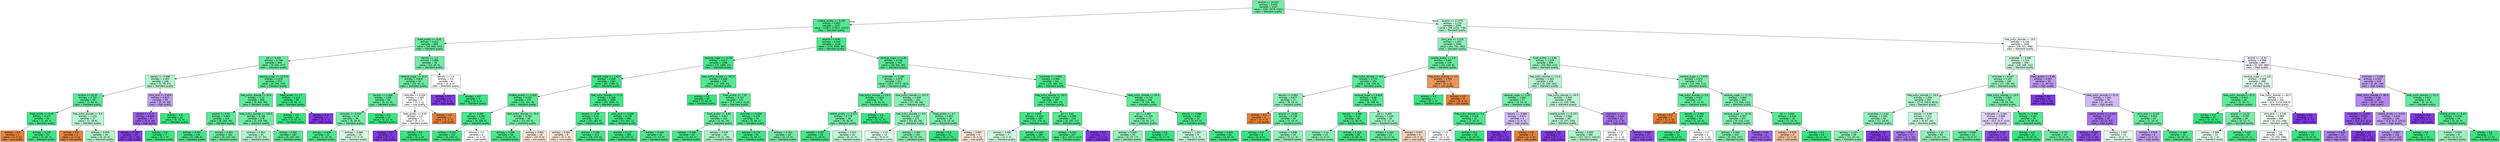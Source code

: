 digraph Tree {
node [shape=box, style="filled", color="black", fontname="helvetica"] ;
edge [fontname="helvetica"] ;
0 [label="alcohol <= 10.625\nentropy = 0.935\nsamples = 5197\nvalue = [197, 3979, 1021]\nclass = Standard quality", fillcolor="#73eda6"] ;
1 [label="volatile_acidity <= 0.233\nentropy = 0.653\nsamples = 3107\nvalue = [138.0, 2726.0, 243.0]\nclass = Standard quality", fillcolor="#53e892"] ;
0 -> 1 [labeldistance=2.5, labelangle=45, headlabel="True"] ;
2 [label="fixed_acidity <= 8.45\nentropy = 0.812\nsamples = 859\nvalue = [18, 690, 151]\nclass = Standard quality", fillcolor="#68eb9f"] ;
1 -> 2 ;
3 [label="pH <= 3.025\nentropy = 0.766\nsamples = 800\nvalue = [8, 645, 147]\nclass = Standard quality", fillcolor="#68eb9f"] ;
2 -> 3 ;
4 [label="density <= 0.998\nentropy = 1.054\nsamples = 128\nvalue = [2, 79, 47]\nclass = Standard quality", fillcolor="#b1f5cd"] ;
3 -> 4 ;
5 [label="alcohol <= 10.35\nentropy = 0.702\nsamples = 69\nvalue = [2, 59, 8]\nclass = Standard quality", fillcolor="#59e996"] ;
4 -> 5 ;
6 [label="fixed_acidity <= 6.05\nentropy = 0.371\nsamples = 52\nvalue = [1, 49, 2]\nclass = Standard quality", fillcolor="#45e789"] ;
5 -> 6 ;
7 [label="entropy = 0.0\nsamples = 1\nvalue = [1, 0, 0]\nclass = Low quality", fillcolor="#e58139"] ;
6 -> 7 ;
8 [label="entropy = 0.239\nsamples = 51\nvalue = [0, 49, 2]\nclass = Standard quality", fillcolor="#41e686"] ;
6 -> 8 ;
9 [label="free_sulfur_dioxide <= 9.0\nentropy = 1.221\nsamples = 17\nvalue = [1, 10, 6]\nclass = Standard quality", fillcolor="#b7f6d1"] ;
5 -> 9 ;
10 [label="entropy = 0.0\nsamples = 1\nvalue = [1, 0, 0]\nclass = Low quality", fillcolor="#e58139"] ;
9 -> 10 ;
11 [label="entropy = 0.954\nsamples = 16\nvalue = [0, 10, 6]\nclass = Standard quality", fillcolor="#b0f5cd"] ;
9 -> 11 ;
12 [label="citric_acid <= 0.435\nentropy = 0.924\nsamples = 59\nvalue = [0, 20, 39]\nclass = High quality", fillcolor="#c29ff2"] ;
4 -> 12 ;
13 [label="alcohol <= 9.15\nentropy = 0.658\nsamples = 47\nvalue = [0, 8, 39]\nclass = High quality", fillcolor="#9b62ea"] ;
12 -> 13 ;
14 [label="entropy = 0.169\nsamples = 40\nvalue = [0, 1, 39]\nclass = High quality", fillcolor="#843ee6"] ;
13 -> 14 ;
15 [label="entropy = 0.0\nsamples = 7\nvalue = [0, 7, 0]\nclass = Standard quality", fillcolor="#39e581"] ;
13 -> 15 ;
16 [label="entropy = 0.0\nsamples = 12\nvalue = [0, 12, 0]\nclass = Standard quality", fillcolor="#39e581"] ;
12 -> 16 ;
17 [label="residual_sugar <= 15.575\nentropy = 0.678\nsamples = 672\nvalue = [6, 566, 100]\nclass = Standard quality", fillcolor="#5eea98"] ;
3 -> 17 ;
18 [label="free_sulfur_dioxide <= 39.5\nentropy = 0.72\nsamples = 606\nvalue = [6, 501, 99]\nclass = Standard quality", fillcolor="#62ea9b"] ;
17 -> 18 ;
19 [label="alcohol <= 9.95\nentropy = 0.663\nsamples = 328\nvalue = [6, 282, 40]\nclass = Standard quality", fillcolor="#59e995"] ;
18 -> 19 ;
20 [label="entropy = 0.351\nsamples = 146\nvalue = [2, 138, 6]\nclass = Standard quality", fillcolor="#44e688"] ;
19 -> 20 ;
21 [label="entropy = 0.841\nsamples = 182\nvalue = [4, 144, 34]\nclass = Standard quality", fillcolor="#6ceca1"] ;
19 -> 21 ;
22 [label="total_sulfur_dioxide <= 145.5\nentropy = 0.746\nsamples = 278\nvalue = [0, 219, 59]\nclass = Standard quality", fillcolor="#6eeca3"] ;
18 -> 22 ;
23 [label="entropy = 0.953\nsamples = 91\nvalue = [0, 57, 34]\nclass = Standard quality", fillcolor="#aff5cc"] ;
22 -> 23 ;
24 [label="entropy = 0.567\nsamples = 187\nvalue = [0, 162, 25]\nclass = Standard quality", fillcolor="#58e994"] ;
22 -> 24 ;
25 [label="fixed_acidity <= 7.7\nentropy = 0.113\nsamples = 66\nvalue = [0, 65, 1]\nclass = Standard quality", fillcolor="#3ce583"] ;
17 -> 25 ;
26 [label="entropy = 0.0\nsamples = 65\nvalue = [0, 65, 0]\nclass = Standard quality", fillcolor="#39e581"] ;
25 -> 26 ;
27 [label="entropy = 0.0\nsamples = 1\nvalue = [0, 0, 1]\nclass = High quality", fillcolor="#8139e5"] ;
25 -> 27 ;
28 [label="density <= 1.0\nentropy = 0.995\nsamples = 59\nvalue = [10, 45, 4]\nclass = Standard quality", fillcolor="#72eca5"] ;
2 -> 28 ;
29 [label="residual_sugar <= 10.9\nentropy = 0.828\nsamples = 53\nvalue = [10, 42, 1]\nclass = Standard quality", fillcolor="#6ceca1"] ;
28 -> 29 ;
30 [label="density <= 0.996\nentropy = 0.68\nsamples = 50\nvalue = [9, 41, 0]\nclass = Standard quality", fillcolor="#64eb9d"] ;
29 -> 30 ;
31 [label="chlorides <= 0.043\nentropy = 0.79\nsamples = 38\nvalue = [9, 29, 0]\nclass = Standard quality", fillcolor="#76eda8"] ;
30 -> 31 ;
32 [label="entropy = 0.439\nsamples = 22\nvalue = [2, 20, 0]\nclass = Standard quality", fillcolor="#4de88e"] ;
31 -> 32 ;
33 [label="entropy = 0.989\nsamples = 16\nvalue = [7, 9, 0]\nclass = Standard quality", fillcolor="#d3f9e3"] ;
31 -> 33 ;
34 [label="entropy = 0.0\nsamples = 12\nvalue = [0, 12, 0]\nclass = Standard quality", fillcolor="#39e581"] ;
30 -> 34 ;
35 [label="chlorides <= 0.034\nentropy = 1.585\nsamples = 3\nvalue = [1, 1, 1]\nclass = Low quality", fillcolor="#ffffff"] ;
29 -> 35 ;
36 [label="fixed_acidity <= 9.25\nentropy = 1.0\nsamples = 2\nvalue = [0, 1, 1]\nclass = Standard quality", fillcolor="#ffffff"] ;
35 -> 36 ;
37 [label="entropy = 0.0\nsamples = 1\nvalue = [0, 0, 1]\nclass = High quality", fillcolor="#8139e5"] ;
36 -> 37 ;
38 [label="entropy = 0.0\nsamples = 1\nvalue = [0, 1, 0]\nclass = Standard quality", fillcolor="#39e581"] ;
36 -> 38 ;
39 [label="entropy = 0.0\nsamples = 1\nvalue = [1, 0, 0]\nclass = Low quality", fillcolor="#e58139"] ;
35 -> 39 ;
40 [label="density <= 1.0\nentropy = 1.0\nsamples = 6\nvalue = [0, 3, 3]\nclass = Standard quality", fillcolor="#ffffff"] ;
28 -> 40 ;
41 [label="entropy = 0.0\nsamples = 3\nvalue = [0, 0, 3]\nclass = High quality", fillcolor="#8139e5"] ;
40 -> 41 ;
42 [label="entropy = 0.0\nsamples = 3\nvalue = [0, 3, 0]\nclass = Standard quality", fillcolor="#39e581"] ;
40 -> 42 ;
43 [label="alcohol <= 9.85\nentropy = 0.544\nsamples = 2248\nvalue = [120, 2036, 92]\nclass = Standard quality", fillcolor="#4de88e"] ;
1 -> 43 ;
44 [label="residual_sugar <= 13.05\nentropy = 0.413\nsamples = 1496\nvalue = [74, 1395, 27]\nclass = Standard quality", fillcolor="#47e78a"] ;
43 -> 44 ;
45 [label="residual_sugar <= 1.625\nentropy = 0.349\nsamples = 1260\nvalue = [67, 1186, 7]\nclass = Standard quality", fillcolor="#45e789"] ;
44 -> 45 ;
46 [label="volatile_acidity <= 0.425\nentropy = 0.535\nsamples = 172\nvalue = [21, 151, 0]\nclass = Standard quality", fillcolor="#55e993"] ;
45 -> 46 ;
47 [label="pH <= 3.495\nentropy = 0.362\nsamples = 116\nvalue = [8, 108, 0]\nclass = Standard quality", fillcolor="#48e78a"] ;
46 -> 47 ;
48 [label="entropy = 0.301\nsamples = 112\nvalue = [6, 106, 0]\nclass = Standard quality", fillcolor="#44e688"] ;
47 -> 48 ;
49 [label="entropy = 1.0\nsamples = 4\nvalue = [2, 2, 0]\nclass = Low quality", fillcolor="#ffffff"] ;
47 -> 49 ;
50 [label="total_sulfur_dioxide <= 70.0\nentropy = 0.782\nsamples = 56\nvalue = [13, 43, 0]\nclass = Standard quality", fillcolor="#75eda7"] ;
46 -> 50 ;
51 [label="entropy = 0.398\nsamples = 38\nvalue = [3, 35, 0]\nclass = Standard quality", fillcolor="#4ae78c"] ;
50 -> 51 ;
52 [label="entropy = 0.991\nsamples = 18\nvalue = [10, 8, 0]\nclass = Low quality", fillcolor="#fae6d7"] ;
50 -> 52 ;
53 [label="free_sulfur_dioxide <= 27.5\nentropy = 0.308\nsamples = 1088\nvalue = [46, 1035, 7]\nclass = Standard quality", fillcolor="#43e687"] ;
45 -> 53 ;
54 [label="alcohol <= 8.95\nentropy = 0.43\nsamples = 522\nvalue = [33, 483, 6]\nclass = Standard quality", fillcolor="#49e78b"] ;
53 -> 54 ;
55 [label="entropy = 0.991\nsamples = 9\nvalue = [5, 4, 0]\nclass = Low quality", fillcolor="#fae6d7"] ;
54 -> 55 ;
56 [label="entropy = 0.396\nsamples = 513\nvalue = [28, 479, 6]\nclass = Standard quality", fillcolor="#47e78a"] ;
54 -> 56 ;
57 [label="citric_acid <= 0.505\nentropy = 0.176\nsamples = 566\nvalue = [13, 552, 1]\nclass = Standard quality", fillcolor="#3ee684"] ;
53 -> 57 ;
58 [label="entropy = 0.117\nsamples = 485\nvalue = [6, 478, 1]\nclass = Standard quality", fillcolor="#3ce583"] ;
57 -> 58 ;
59 [label="entropy = 0.424\nsamples = 81\nvalue = [7, 74, 0]\nclass = Standard quality", fillcolor="#4ce78d"] ;
57 -> 59 ;
60 [label="total_sulfur_dioxide <= 161.5\nentropy = 0.608\nsamples = 236\nvalue = [7, 209, 20]\nclass = Standard quality", fillcolor="#52e891"] ;
44 -> 60 ;
61 [label="entropy = 0.0\nsamples = 64\nvalue = [0, 64, 0]\nclass = Standard quality", fillcolor="#39e581"] ;
60 -> 61 ;
62 [label="fixed_acidity <= 7.35\nentropy = 0.757\nsamples = 172\nvalue = [7.0, 145.0, 20.0]\nclass = Standard quality", fillcolor="#5cea97"] ;
60 -> 62 ;
63 [label="fixed_acidity <= 6.85\nentropy = 0.827\nsamples = 102\nvalue = [2, 81, 19]\nclass = Standard quality", fillcolor="#6beca1"] ;
62 -> 63 ;
64 [label="entropy = 0.366\nsamples = 53\nvalue = [2, 50, 1]\nclass = Standard quality", fillcolor="#45e788"] ;
63 -> 64 ;
65 [label="entropy = 0.949\nsamples = 49\nvalue = [0, 31, 18]\nclass = Standard quality", fillcolor="#acf4ca"] ;
63 -> 65 ;
66 [label="chlorides <= 0.058\nentropy = 0.478\nsamples = 70\nvalue = [5, 64, 1]\nclass = Standard quality", fillcolor="#4be78d"] ;
62 -> 66 ;
67 [label="entropy = 0.274\nsamples = 52\nvalue = [1, 50, 1]\nclass = Standard quality", fillcolor="#41e686"] ;
66 -> 67 ;
68 [label="entropy = 0.764\nsamples = 18\nvalue = [4, 14, 0]\nclass = Standard quality", fillcolor="#72eca5"] ;
66 -> 68 ;
69 [label="residual_sugar <= 1.85\nentropy = 0.748\nsamples = 752\nvalue = [46, 641, 65]\nclass = Standard quality", fillcolor="#59e995"] ;
43 -> 69 ;
70 [label="sulphates <= 0.465\nentropy = 1.076\nsamples = 211\nvalue = [26.0, 157.0, 28.0]\nclass = Standard quality", fillcolor="#73eda6"] ;
69 -> 70 ;
71 [label="free_sulfur_dioxide <= 25.5\nentropy = 0.554\nsamples = 70\nvalue = [9, 61, 0]\nclass = Standard quality", fillcolor="#56e994"] ;
70 -> 71 ;
72 [label="volatile_acidity <= 0.315\nentropy = 0.779\nsamples = 39\nvalue = [9, 30, 0]\nclass = Standard quality", fillcolor="#74eda7"] ;
71 -> 72 ;
73 [label="entropy = 0.297\nsamples = 19\nvalue = [1, 18, 0]\nclass = Standard quality", fillcolor="#44e688"] ;
72 -> 73 ;
74 [label="entropy = 0.971\nsamples = 20\nvalue = [8, 12, 0]\nclass = Standard quality", fillcolor="#bdf6d5"] ;
72 -> 74 ;
75 [label="entropy = 0.0\nsamples = 31\nvalue = [0, 31, 0]\nclass = Standard quality", fillcolor="#39e581"] ;
71 -> 75 ;
76 [label="total_sulfur_dioxide <= 151.0\nentropy = 1.209\nsamples = 141\nvalue = [17, 96, 28]\nclass = Standard quality", fillcolor="#88efb3"] ;
70 -> 76 ;
77 [label="free_sulfur_dioxide <= 9.5\nentropy = 1.207\nsamples = 121\nvalue = [12, 81, 28]\nclass = Standard quality", fillcolor="#8ef0b7"] ;
76 -> 77 ;
78 [label="entropy = 1.53\nsamples = 18\nvalue = [6, 8, 4]\nclass = Standard quality", fillcolor="#defbea"] ;
77 -> 78 ;
79 [label="entropy = 1.081\nsamples = 103\nvalue = [6, 73, 24]\nclass = Standard quality", fillcolor="#84efb1"] ;
77 -> 79 ;
80 [label="fixed_acidity <= 6.7\nentropy = 0.811\nsamples = 20\nvalue = [5, 15, 0]\nclass = Standard quality", fillcolor="#7beeab"] ;
76 -> 80 ;
81 [label="entropy = 0.0\nsamples = 11\nvalue = [0, 11, 0]\nclass = Standard quality", fillcolor="#39e581"] ;
80 -> 81 ;
82 [label="entropy = 0.991\nsamples = 9\nvalue = [5, 4, 0]\nclass = Low quality", fillcolor="#fae6d7"] ;
80 -> 82 ;
83 [label="sulphates <= 0.635\nentropy = 0.584\nsamples = 541\nvalue = [20, 484, 37]\nclass = Standard quality", fillcolor="#4fe88f"] ;
69 -> 83 ;
84 [label="free_sulfur_dioxide <= 26.5\nentropy = 0.507\nsamples = 397\nvalue = [17, 363, 17]\nclass = Standard quality", fillcolor="#4be78c"] ;
83 -> 84 ;
85 [label="pH <= 3.015\nentropy = 0.323\nsamples = 187\nvalue = [11, 176, 0]\nclass = Standard quality", fillcolor="#45e789"] ;
84 -> 85 ;
86 [label="entropy = 0.985\nsamples = 7\nvalue = [3, 4, 0]\nclass = Standard quality", fillcolor="#cef8e0"] ;
85 -> 86 ;
87 [label="entropy = 0.262\nsamples = 180\nvalue = [8, 172, 0]\nclass = Standard quality", fillcolor="#42e687"] ;
85 -> 87 ;
88 [label="pH <= 3.61\nentropy = 0.589\nsamples = 210\nvalue = [6, 187, 17]\nclass = Standard quality", fillcolor="#51e890"] ;
84 -> 88 ;
89 [label="entropy = 0.543\nsamples = 207\nvalue = [6.0, 187.0, 14.0]\nclass = Standard quality", fillcolor="#4ee88e"] ;
88 -> 89 ;
90 [label="entropy = 0.0\nsamples = 3\nvalue = [0, 0, 3]\nclass = High quality", fillcolor="#8139e5"] ;
88 -> 90 ;
91 [label="total_sulfur_dioxide <= 55.5\nentropy = 0.723\nsamples = 144\nvalue = [3, 121, 20]\nclass = Standard quality", fillcolor="#5eea98"] ;
83 -> 91 ;
92 [label="pH <= 3.385\nentropy = 0.794\nsamples = 71\nvalue = [0, 54, 17]\nclass = Standard quality", fillcolor="#77eda9"] ;
91 -> 92 ;
93 [label="entropy = 0.899\nsamples = 54\nvalue = [0, 37, 17]\nclass = Standard quality", fillcolor="#94f1bb"] ;
92 -> 93 ;
94 [label="entropy = 0.0\nsamples = 17\nvalue = [0, 17, 0]\nclass = Standard quality", fillcolor="#39e581"] ;
92 -> 94 ;
95 [label="density <= 0.994\nentropy = 0.492\nsamples = 73\nvalue = [3, 67, 3]\nclass = Standard quality", fillcolor="#4ae78c"] ;
91 -> 95 ;
96 [label="entropy = 1.352\nsamples = 9\nvalue = [1, 5, 3]\nclass = Standard quality", fillcolor="#bdf6d5"] ;
95 -> 96 ;
97 [label="entropy = 0.201\nsamples = 64\nvalue = [2, 62, 0]\nclass = Standard quality", fillcolor="#3fe685"] ;
95 -> 97 ;
98 [label="alcohol <= 11.575\nentropy = 1.119\nsamples = 2090\nvalue = [59, 1253, 778]\nclass = Standard quality", fillcolor="#b7f6d1"] ;
0 -> 98 [labeldistance=2.5, labelangle=-45, headlabel="False"] ;
99 [label="citric_acid <= 0.225\nentropy = 1.057\nsamples = 1055\nvalue = [41, 732, 282]\nclass = Standard quality", fillcolor="#8cf0b6"] ;
98 -> 99 ;
100 [label="volatile_acidity <= 1.0\nentropy = 0.857\nsamples = 159\nvalue = [22, 129, 8]\nclass = Standard quality", fillcolor="#64eb9d"] ;
99 -> 100 ;
101 [label="free_sulfur_dioxide <= 8.5\nentropy = 0.774\nsamples = 152\nvalue = [16, 128, 8]\nclass = Standard quality", fillcolor="#5cea97"] ;
100 -> 101 ;
102 [label="density <= 0.992\nentropy = 0.877\nsamples = 27\nvalue = [8, 19, 0]\nclass = Standard quality", fillcolor="#8cf0b6"] ;
101 -> 102 ;
103 [label="entropy = 0.0\nsamples = 3\nvalue = [3, 0, 0]\nclass = Low quality", fillcolor="#e58139"] ;
102 -> 103 ;
104 [label="alcohol <= 10.85\nentropy = 0.738\nsamples = 24\nvalue = [5, 19, 0]\nclass = Standard quality", fillcolor="#6deca2"] ;
102 -> 104 ;
105 [label="entropy = 0.0\nsamples = 8\nvalue = [0, 8, 0]\nclass = Standard quality", fillcolor="#39e581"] ;
104 -> 105 ;
106 [label="entropy = 0.896\nsamples = 16\nvalue = [5, 11, 0]\nclass = Standard quality", fillcolor="#93f1ba"] ;
104 -> 106 ;
107 [label="residual_sugar <= 3.825\nentropy = 0.68\nsamples = 125\nvalue = [8, 109, 8]\nclass = Standard quality", fillcolor="#54e992"] ;
101 -> 107 ;
108 [label="density <= 0.991\nentropy = 0.41\nsamples = 99\nvalue = [1, 92, 6]\nclass = Standard quality", fillcolor="#48e78a"] ;
107 -> 108 ;
109 [label="entropy = 1.14\nsamples = 13\nvalue = [1, 9, 3]\nclass = Standard quality", fillcolor="#88efb3"] ;
108 -> 109 ;
110 [label="entropy = 0.218\nsamples = 86\nvalue = [0, 83, 3]\nclass = Standard quality", fillcolor="#40e686"] ;
108 -> 110 ;
111 [label="pH <= 3.405\nentropy = 1.195\nsamples = 26\nvalue = [7, 17, 2]\nclass = Standard quality", fillcolor="#97f1bd"] ;
107 -> 111 ;
112 [label="entropy = 0.702\nsamples = 21\nvalue = [4, 17, 0]\nclass = Standard quality", fillcolor="#68eb9f"] ;
111 -> 112 ;
113 [label="entropy = 0.971\nsamples = 5\nvalue = [3, 0, 2]\nclass = Low quality", fillcolor="#f6d5bd"] ;
111 -> 113 ;
114 [label="free_sulfur_dioxide <= 4.0\nentropy = 0.592\nsamples = 7\nvalue = [6, 1, 0]\nclass = Low quality", fillcolor="#e9965a"] ;
100 -> 114 ;
115 [label="entropy = 0.0\nsamples = 1\nvalue = [0, 1, 0]\nclass = Standard quality", fillcolor="#39e581"] ;
114 -> 115 ;
116 [label="entropy = 0.0\nsamples = 6\nvalue = [6, 0, 0]\nclass = Low quality", fillcolor="#e58139"] ;
114 -> 116 ;
117 [label="fixed_acidity <= 6.95\nentropy = 1.025\nsamples = 896\nvalue = [19, 603, 274]\nclass = Standard quality", fillcolor="#96f1bc"] ;
99 -> 117 ;
118 [label="free_sulfur_dioxide <= 11.5\nentropy = 1.042\nsamples = 426\nvalue = [5, 259, 162]\nclass = Standard quality", fillcolor="#b6f5d1"] ;
117 -> 118 ;
119 [label="residual_sugar <= 5.45\nentropy = 1.081\nsamples = 27\nvalue = [4, 20, 3]\nclass = Standard quality", fillcolor="#75eda7"] ;
118 -> 119 ;
120 [label="free_sulfur_dioxide <= 4.5\nentropy = 0.439\nsamples = 22\nvalue = [2, 20, 0]\nclass = Standard quality", fillcolor="#4de88e"] ;
119 -> 120 ;
121 [label="entropy = 1.0\nsamples = 4\nvalue = [2, 2, 0]\nclass = Low quality", fillcolor="#ffffff"] ;
120 -> 121 ;
122 [label="entropy = 0.0\nsamples = 18\nvalue = [0, 18, 0]\nclass = Standard quality", fillcolor="#39e581"] ;
120 -> 122 ;
123 [label="density <= 0.994\nentropy = 0.971\nsamples = 5\nvalue = [2, 0, 3]\nclass = High quality", fillcolor="#d5bdf6"] ;
119 -> 123 ;
124 [label="entropy = 0.0\nsamples = 3\nvalue = [0, 0, 3]\nclass = High quality", fillcolor="#8139e5"] ;
123 -> 124 ;
125 [label="entropy = 0.0\nsamples = 2\nvalue = [2, 0, 0]\nclass = Low quality", fillcolor="#e58139"] ;
123 -> 125 ;
126 [label="free_sulfur_dioxide <= 65.0\nentropy = 0.993\nsamples = 399\nvalue = [1, 239, 159]\nclass = Standard quality", fillcolor="#bdf6d5"] ;
118 -> 126 ;
127 [label="volatile_acidity <= 0.125\nentropy = 0.963\nsamples = 387\nvalue = [0, 237, 150]\nclass = Standard quality", fillcolor="#b6f5d1"] ;
126 -> 127 ;
128 [label="entropy = 0.0\nsamples = 7\nvalue = [0, 0, 7]\nclass = High quality", fillcolor="#8139e5"] ;
127 -> 128 ;
129 [label="entropy = 0.955\nsamples = 380\nvalue = [0.0, 237.0, 143.0]\nclass = Standard quality", fillcolor="#b0f5cd"] ;
127 -> 129 ;
130 [label="sulphates <= 0.5\nentropy = 1.041\nsamples = 12\nvalue = [1, 2, 9]\nclass = High quality", fillcolor="#a774ed"] ;
126 -> 130 ;
131 [label="entropy = 1.0\nsamples = 2\nvalue = [1, 1, 0]\nclass = Low quality", fillcolor="#ffffff"] ;
130 -> 131 ;
132 [label="entropy = 0.469\nsamples = 10\nvalue = [0, 1, 9]\nclass = High quality", fillcolor="#8f4fe8"] ;
130 -> 132 ;
133 [label="residual_sugar <= 1.075\nentropy = 0.974\nsamples = 470\nvalue = [14, 344, 112]\nclass = Standard quality", fillcolor="#7feead"] ;
117 -> 133 ;
134 [label="free_sulfur_dioxide <= 6.0\nentropy = 0.672\nsamples = 17\nvalue = [3, 14, 0]\nclass = Standard quality", fillcolor="#63eb9c"] ;
133 -> 134 ;
135 [label="entropy = 0.0\nsamples = 2\nvalue = [2, 0, 0]\nclass = Low quality", fillcolor="#e58139"] ;
134 -> 135 ;
136 [label="density <= 0.992\nentropy = 0.353\nsamples = 15\nvalue = [1, 14, 0]\nclass = Standard quality", fillcolor="#47e78a"] ;
134 -> 136 ;
137 [label="entropy = 0.0\nsamples = 13\nvalue = [0, 13, 0]\nclass = Standard quality", fillcolor="#39e581"] ;
136 -> 137 ;
138 [label="entropy = 1.0\nsamples = 2\nvalue = [1, 1, 0]\nclass = Low quality", fillcolor="#ffffff"] ;
136 -> 138 ;
139 [label="residual_sugar <= 11.25\nentropy = 0.962\nsamples = 453\nvalue = [11, 330, 112]\nclass = Standard quality", fillcolor="#80eeae"] ;
133 -> 139 ;
140 [label="residual_sugar <= 10.35\nentropy = 0.957\nsamples = 437\nvalue = [9, 316, 112]\nclass = Standard quality", fillcolor="#83efb0"] ;
139 -> 140 ;
141 [label="entropy = 0.934\nsamples = 431\nvalue = [8, 316, 107]\nclass = Standard quality", fillcolor="#7feeae"] ;
140 -> 141 ;
142 [label="entropy = 0.65\nsamples = 6\nvalue = [1, 0, 5]\nclass = High quality", fillcolor="#9a61ea"] ;
140 -> 142 ;
143 [label="pH <= 3.045\nentropy = 0.544\nsamples = 16\nvalue = [2, 14, 0]\nclass = Standard quality", fillcolor="#55e993"] ;
139 -> 143 ;
144 [label="entropy = 0.918\nsamples = 3\nvalue = [2, 1, 0]\nclass = Low quality", fillcolor="#f2c09c"] ;
143 -> 144 ;
145 [label="entropy = 0.0\nsamples = 13\nvalue = [0, 13, 0]\nclass = Standard quality", fillcolor="#39e581"] ;
143 -> 145 ;
146 [label="free_sulfur_dioxide <= 19.5\nentropy = 1.109\nsamples = 1035\nvalue = [18, 521, 496]\nclass = Standard quality", fillcolor="#f6fef9"] ;
98 -> 146 ;
147 [label="sulphates <= 0.685\nentropy = 1.224\nsamples = 338\nvalue = [18, 189, 131]\nclass = Standard quality", fillcolor="#c8f8dc"] ;
146 -> 147 ;
148 [label="chlorides <= 0.057\nentropy = 1.187\nsamples = 245\nvalue = [17, 159, 69]\nclass = Standard quality", fillcolor="#9af2bf"] ;
147 -> 148 ;
149 [label="free_sulfur_dioxide <= 10.5\nentropy = 1.299\nsamples = 167\nvalue = [17.0, 100.0, 50.0]\nclass = Standard quality", fillcolor="#aaf4c9"] ;
148 -> 149 ;
150 [label="sulphates <= 0.62\nentropy = 1.243\nsamples = 50\nvalue = [11, 33, 6]\nclass = Standard quality", fillcolor="#8ff0b8"] ;
149 -> 150 ;
151 [label="entropy = 1.157\nsamples = 48\nvalue = [11, 33, 4]\nclass = Standard quality", fillcolor="#89f0b4"] ;
150 -> 151 ;
152 [label="entropy = 0.0\nsamples = 2\nvalue = [0, 0, 2]\nclass = High quality", fillcolor="#8139e5"] ;
150 -> 152 ;
153 [label="density <= 0.99\nentropy = 1.211\nsamples = 117\nvalue = [6, 67, 44]\nclass = Standard quality", fillcolor="#c1f7d7"] ;
149 -> 153 ;
154 [label="entropy = 0.979\nsamples = 27\nvalue = [1, 6, 20]\nclass = High quality", fillcolor="#ab7bee"] ;
153 -> 154 ;
155 [label="entropy = 1.12\nsamples = 90\nvalue = [5, 61, 24]\nclass = Standard quality", fillcolor="#90f0b8"] ;
153 -> 155 ;
156 [label="total_sulfur_dioxide <= 15.5\nentropy = 0.801\nsamples = 78\nvalue = [0, 59, 19]\nclass = Standard quality", fillcolor="#79edaa"] ;
148 -> 156 ;
157 [label="sulphates <= 0.585\nentropy = 0.988\nsamples = 23\nvalue = [0.0, 10.0, 13.0]\nclass = High quality", fillcolor="#e2d1f9"] ;
156 -> 157 ;
158 [label="entropy = 0.684\nsamples = 11\nvalue = [0, 9, 2]\nclass = Standard quality", fillcolor="#65eb9d"] ;
157 -> 158 ;
159 [label="entropy = 0.414\nsamples = 12\nvalue = [0, 1, 11]\nclass = High quality", fillcolor="#8c4be7"] ;
157 -> 159 ;
160 [label="density <= 0.994\nentropy = 0.497\nsamples = 55\nvalue = [0, 49, 6]\nclass = Standard quality", fillcolor="#51e890"] ;
156 -> 160 ;
161 [label="entropy = 0.0\nsamples = 25\nvalue = [0, 25, 0]\nclass = Standard quality", fillcolor="#39e581"] ;
160 -> 161 ;
162 [label="entropy = 0.722\nsamples = 30\nvalue = [0, 24, 6]\nclass = Standard quality", fillcolor="#6aeca0"] ;
160 -> 162 ;
163 [label="fixed_acidity <= 5.85\nentropy = 0.987\nsamples = 93\nvalue = [1, 30, 62]\nclass = High quality", fillcolor="#bf9af2"] ;
147 -> 163 ;
164 [label="entropy = 0.0\nsamples = 15\nvalue = [0, 0, 15]\nclass = High quality", fillcolor="#8139e5"] ;
163 -> 164 ;
165 [label="total_sulfur_dioxide <= 57.0\nentropy = 1.051\nsamples = 78\nvalue = [1, 30, 47]\nclass = High quality", fillcolor="#d2b9f6"] ;
163 -> 165 ;
166 [label="volatile_acidity <= 0.425\nentropy = 0.757\nsamples = 55\nvalue = [0, 12, 43]\nclass = High quality", fillcolor="#a470ec"] ;
165 -> 166 ;
167 [label="entropy = 0.469\nsamples = 40\nvalue = [0, 4, 36]\nclass = High quality", fillcolor="#8f4fe8"] ;
166 -> 167 ;
168 [label="entropy = 0.997\nsamples = 15\nvalue = [0, 8, 7]\nclass = Standard quality", fillcolor="#e6fcef"] ;
166 -> 168 ;
169 [label="citric_acid <= 0.225\nentropy = 0.912\nsamples = 23\nvalue = [1, 18, 4]\nclass = Standard quality", fillcolor="#6deca2"] ;
165 -> 169 ;
170 [label="entropy = 0.918\nsamples = 3\nvalue = [1, 0, 2]\nclass = High quality", fillcolor="#c09cf2"] ;
169 -> 170 ;
171 [label="entropy = 0.469\nsamples = 20\nvalue = [0, 18, 2]\nclass = Standard quality", fillcolor="#4fe88f"] ;
169 -> 171 ;
172 [label="alcohol <= 12.55\nentropy = 0.998\nsamples = 697\nvalue = [0, 332, 365]\nclass = High quality", fillcolor="#f4edfd"] ;
146 -> 172 ;
173 [label="residual_sugar <= 1.225\nentropy = 0.996\nsamples = 468\nvalue = [0, 252, 216]\nclass = Standard quality", fillcolor="#e3fbed"] ;
172 -> 173 ;
174 [label="total_sulfur_dioxide <= 97.0\nentropy = 0.615\nsamples = 46\nvalue = [0, 39, 7]\nclass = Standard quality", fillcolor="#5dea98"] ;
173 -> 174 ;
175 [label="entropy = 0.0\nsamples = 17\nvalue = [0, 17, 0]\nclass = Standard quality", fillcolor="#39e581"] ;
174 -> 175 ;
176 [label="alcohol <= 12.15\nentropy = 0.797\nsamples = 29\nvalue = [0, 22, 7]\nclass = Standard quality", fillcolor="#78eda9"] ;
174 -> 176 ;
177 [label="entropy = 0.996\nsamples = 13\nvalue = [0, 7, 6]\nclass = Standard quality", fillcolor="#e3fbed"] ;
176 -> 177 ;
178 [label="entropy = 0.337\nsamples = 16\nvalue = [0, 15, 1]\nclass = Standard quality", fillcolor="#46e789"] ;
176 -> 178 ;
179 [label="free_sulfur_dioxide <= 60.5\nentropy = 1.0\nsamples = 422\nvalue = [0.0, 213.0, 209.0]\nclass = Standard quality", fillcolor="#fbfffd"] ;
173 -> 179 ;
180 [label="citric_acid <= 0.735\nentropy = 0.999\nsamples = 409\nvalue = [0, 213, 196]\nclass = Standard quality", fillcolor="#effdf5"] ;
179 -> 180 ;
181 [label="entropy = 1.0\nsamples = 399\nvalue = [0, 203, 196]\nclass = Standard quality", fillcolor="#f8fefb"] ;
180 -> 181 ;
182 [label="entropy = 0.0\nsamples = 10\nvalue = [0, 10, 0]\nclass = Standard quality", fillcolor="#39e581"] ;
180 -> 182 ;
183 [label="entropy = 0.0\nsamples = 13\nvalue = [0, 0, 13]\nclass = High quality", fillcolor="#8139e5"] ;
179 -> 183 ;
184 [label="chlorides <= 0.046\nentropy = 0.933\nsamples = 229\nvalue = [0, 80, 149]\nclass = High quality", fillcolor="#c5a3f3"] ;
172 -> 184 ;
185 [label="total_sulfur_dioxide <= 98.5\nentropy = 0.86\nsamples = 201\nvalue = [0, 57, 144]\nclass = High quality", fillcolor="#b387ef"] ;
184 -> 185 ;
186 [label="sulphates <= 0.425\nentropy = 0.551\nsamples = 47\nvalue = [0.0, 6.0, 41.0]\nclass = High quality", fillcolor="#9356e9"] ;
185 -> 186 ;
187 [label="entropy = 0.828\nsamples = 23\nvalue = [0, 6, 17]\nclass = High quality", fillcolor="#ad7fee"] ;
186 -> 187 ;
188 [label="entropy = 0.0\nsamples = 24\nvalue = [0, 0, 24]\nclass = High quality", fillcolor="#8139e5"] ;
186 -> 188 ;
189 [label="volatile_acidity <= 0.615\nentropy = 0.916\nsamples = 154\nvalue = [0.0, 51.0, 103.0]\nclass = High quality", fillcolor="#bf9bf2"] ;
185 -> 189 ;
190 [label="entropy = 0.897\nsamples = 150\nvalue = [0, 47, 103]\nclass = High quality", fillcolor="#ba93f1"] ;
189 -> 190 ;
191 [label="entropy = 0.0\nsamples = 4\nvalue = [0, 4, 0]\nclass = Standard quality", fillcolor="#39e581"] ;
189 -> 191 ;
192 [label="total_sulfur_dioxide <= 51.5\nentropy = 0.677\nsamples = 28\nvalue = [0, 23, 5]\nclass = Standard quality", fillcolor="#64eb9c"] ;
184 -> 192 ;
193 [label="entropy = 0.0\nsamples = 2\nvalue = [0, 0, 2]\nclass = High quality", fillcolor="#8139e5"] ;
192 -> 193 ;
194 [label="volatile_acidity <= 0.31\nentropy = 0.516\nsamples = 26\nvalue = [0, 23, 3]\nclass = Standard quality", fillcolor="#53e891"] ;
192 -> 194 ;
195 [label="entropy = 0.918\nsamples = 9\nvalue = [0, 6, 3]\nclass = Standard quality", fillcolor="#9cf2c0"] ;
194 -> 195 ;
196 [label="entropy = 0.0\nsamples = 17\nvalue = [0, 17, 0]\nclass = Standard quality", fillcolor="#39e581"] ;
194 -> 196 ;
}